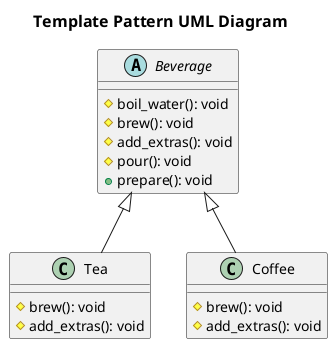 @startuml

skinparam TitleFontSize 16
title "Template Pattern UML Diagram"

abstract class Beverage{
    #boil_water(): void
    #brew(): void
    #add_extras(): void
    #pour(): void
    +prepare(): void
}

class Tea{
    #brew(): void
    #add_extras(): void
}

class Coffee{
    #brew(): void
    #add_extras(): void
}

Beverage <|-- Tea
Beverage <|-- Coffee


@enduml

